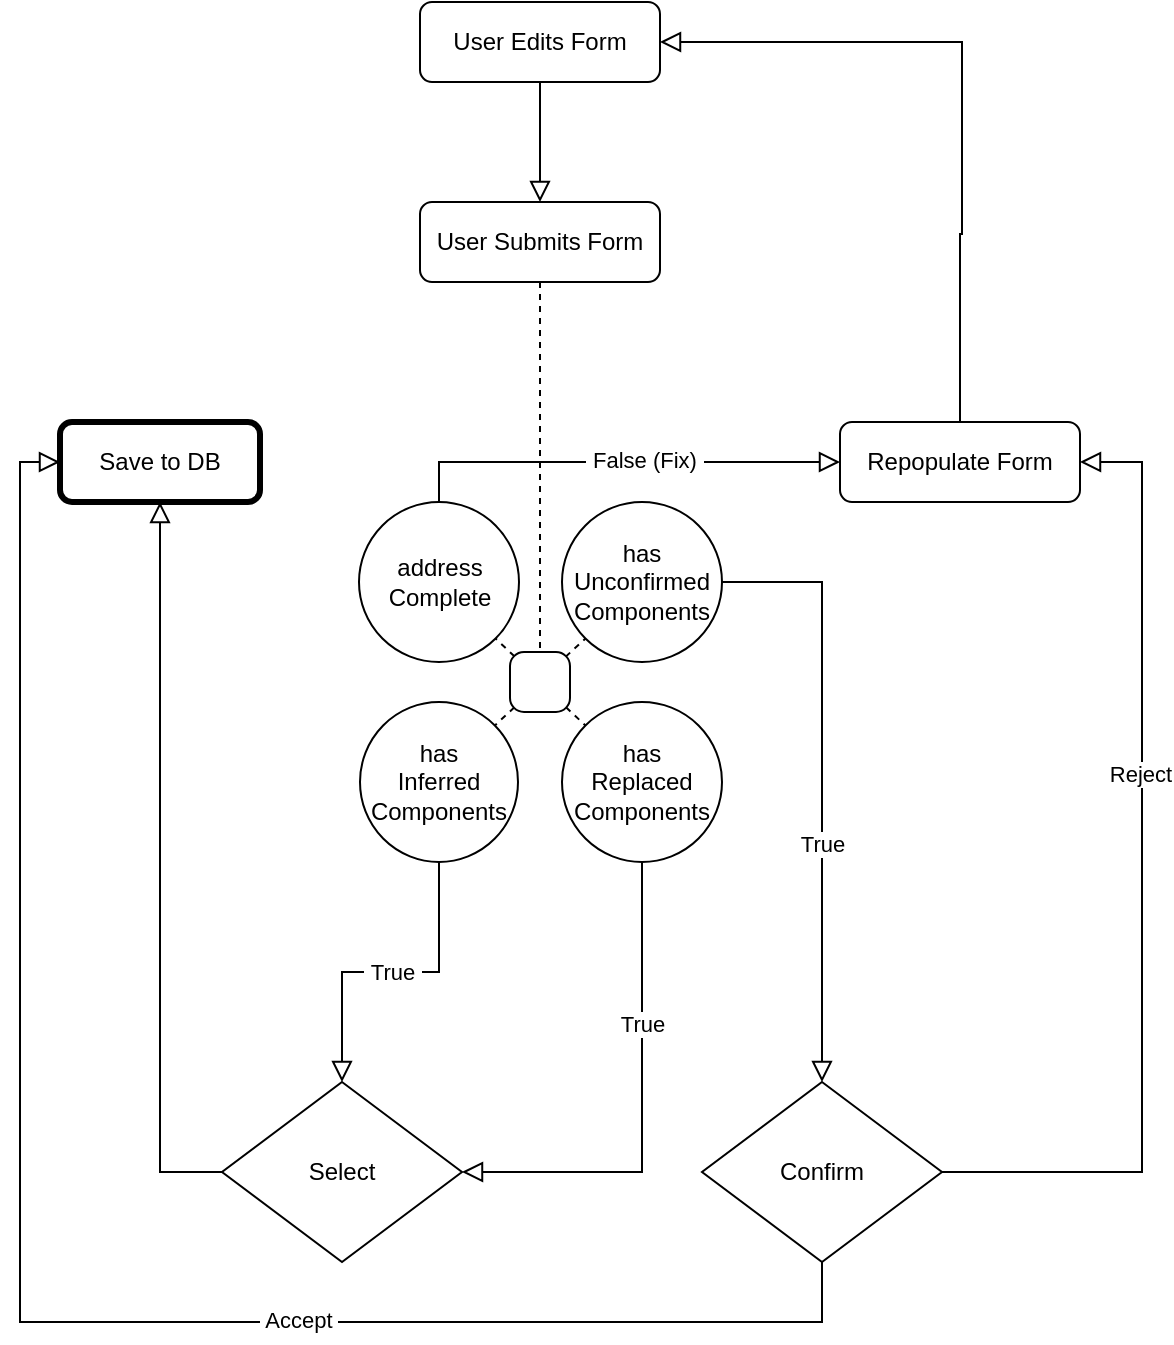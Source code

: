 <mxfile version="22.1.2" type="device">
  <diagram id="C5RBs43oDa-KdzZeNtuy" name="Page-1">
    <mxGraphModel dx="2049" dy="1344" grid="1" gridSize="10" guides="1" tooltips="1" connect="1" arrows="1" fold="1" page="1" pageScale="1" pageWidth="827" pageHeight="1169" math="0" shadow="0">
      <root>
        <mxCell id="WIyWlLk6GJQsqaUBKTNV-0" />
        <mxCell id="WIyWlLk6GJQsqaUBKTNV-1" parent="WIyWlLk6GJQsqaUBKTNV-0" />
        <mxCell id="WIyWlLk6GJQsqaUBKTNV-3" value="User Submits Form" style="rounded=1;whiteSpace=wrap;html=1;fontSize=12;glass=0;strokeWidth=1;shadow=0;" parent="WIyWlLk6GJQsqaUBKTNV-1" vertex="1">
          <mxGeometry x="339" y="340" width="120" height="40" as="geometry" />
        </mxCell>
        <mxCell id="hHaYn-KEmfF8ljnvEVHg-31" style="edgeStyle=orthogonalEdgeStyle;rounded=0;orthogonalLoop=1;jettySize=auto;html=1;entryX=0.5;entryY=0;entryDx=0;entryDy=0;endArrow=none;endFill=0;dashed=1;exitX=0.5;exitY=1;exitDx=0;exitDy=0;" edge="1" parent="WIyWlLk6GJQsqaUBKTNV-1" source="WIyWlLk6GJQsqaUBKTNV-3">
          <mxGeometry relative="1" as="geometry">
            <mxPoint x="399" y="510" as="sourcePoint" />
            <mxPoint x="399.0" y="570" as="targetPoint" />
          </mxGeometry>
        </mxCell>
        <mxCell id="0P2Mxf1xqYZdu2YYtCK7-11" style="edgeStyle=orthogonalEdgeStyle;shape=connector;rounded=0;orthogonalLoop=1;jettySize=auto;html=1;labelBackgroundColor=default;strokeColor=default;align=center;verticalAlign=middle;fontFamily=Helvetica;fontSize=11;fontColor=default;endArrow=block;endFill=0;endSize=8;entryX=1;entryY=0.5;entryDx=0;entryDy=0;" parent="WIyWlLk6GJQsqaUBKTNV-1" source="WIyWlLk6GJQsqaUBKTNV-7" target="0P2Mxf1xqYZdu2YYtCK7-9" edge="1">
          <mxGeometry relative="1" as="geometry">
            <mxPoint x="609" y="260" as="targetPoint" />
            <Array as="points">
              <mxPoint x="609" y="356" />
              <mxPoint x="610" y="356" />
              <mxPoint x="610" y="260" />
            </Array>
          </mxGeometry>
        </mxCell>
        <mxCell id="WIyWlLk6GJQsqaUBKTNV-7" value="Repopulate Form" style="rounded=1;whiteSpace=wrap;html=1;fontSize=12;glass=0;strokeWidth=1;shadow=0;" parent="WIyWlLk6GJQsqaUBKTNV-1" vertex="1">
          <mxGeometry x="549" y="450" width="120" height="40" as="geometry" />
        </mxCell>
        <mxCell id="0P2Mxf1xqYZdu2YYtCK7-0" value="Save to DB" style="rounded=1;whiteSpace=wrap;html=1;strokeWidth=3;" parent="WIyWlLk6GJQsqaUBKTNV-1" vertex="1">
          <mxGeometry x="159" y="450" width="100" height="40" as="geometry" />
        </mxCell>
        <mxCell id="0P2Mxf1xqYZdu2YYtCK7-10" style="edgeStyle=orthogonalEdgeStyle;rounded=0;orthogonalLoop=1;jettySize=auto;html=1;entryX=0.5;entryY=0;entryDx=0;entryDy=0;endArrow=block;endFill=0;endSize=8;" parent="WIyWlLk6GJQsqaUBKTNV-1" source="0P2Mxf1xqYZdu2YYtCK7-9" target="WIyWlLk6GJQsqaUBKTNV-3" edge="1">
          <mxGeometry relative="1" as="geometry" />
        </mxCell>
        <mxCell id="0P2Mxf1xqYZdu2YYtCK7-9" value="User Edits Form" style="rounded=1;whiteSpace=wrap;html=1;" parent="WIyWlLk6GJQsqaUBKTNV-1" vertex="1">
          <mxGeometry x="339" y="240" width="120" height="40" as="geometry" />
        </mxCell>
        <mxCell id="hHaYn-KEmfF8ljnvEVHg-42" style="edgeStyle=orthogonalEdgeStyle;rounded=0;orthogonalLoop=1;jettySize=auto;html=1;entryX=0.5;entryY=0;entryDx=0;entryDy=0;endArrow=block;endFill=0;endSize=8;" edge="1" parent="WIyWlLk6GJQsqaUBKTNV-1" source="hHaYn-KEmfF8ljnvEVHg-24" target="hHaYn-KEmfF8ljnvEVHg-41">
          <mxGeometry relative="1" as="geometry">
            <Array as="points">
              <mxPoint x="540" y="530" />
            </Array>
          </mxGeometry>
        </mxCell>
        <mxCell id="hHaYn-KEmfF8ljnvEVHg-53" value="True" style="edgeLabel;html=1;align=center;verticalAlign=middle;resizable=0;points=[];fontSize=11;fontFamily=Helvetica;fontColor=default;" vertex="1" connectable="0" parent="hHaYn-KEmfF8ljnvEVHg-42">
          <mxGeometry x="0.202" relative="1" as="geometry">
            <mxPoint as="offset" />
          </mxGeometry>
        </mxCell>
        <mxCell id="hHaYn-KEmfF8ljnvEVHg-24" value="&lt;div&gt;has&lt;/div&gt;&lt;div&gt;Unconfirmed&lt;/div&gt;&lt;div&gt;&lt;span style=&quot;background-color: initial;&quot;&gt;Components&lt;/span&gt;&lt;/div&gt;" style="ellipse;whiteSpace=wrap;html=1;" vertex="1" parent="WIyWlLk6GJQsqaUBKTNV-1">
          <mxGeometry x="410.0" y="490" width="80" height="80" as="geometry" />
        </mxCell>
        <mxCell id="hHaYn-KEmfF8ljnvEVHg-43" style="edgeStyle=orthogonalEdgeStyle;shape=connector;rounded=0;orthogonalLoop=1;jettySize=auto;html=1;entryX=0.5;entryY=0;entryDx=0;entryDy=0;labelBackgroundColor=default;strokeColor=default;align=center;verticalAlign=middle;fontFamily=Helvetica;fontSize=11;fontColor=default;endArrow=block;endFill=0;endSize=8;" edge="1" parent="WIyWlLk6GJQsqaUBKTNV-1" source="hHaYn-KEmfF8ljnvEVHg-27" target="hHaYn-KEmfF8ljnvEVHg-40">
          <mxGeometry relative="1" as="geometry" />
        </mxCell>
        <mxCell id="hHaYn-KEmfF8ljnvEVHg-51" value="&amp;nbsp;True&amp;nbsp;" style="edgeLabel;html=1;align=center;verticalAlign=middle;resizable=0;points=[];fontSize=11;fontFamily=Helvetica;fontColor=default;" vertex="1" connectable="0" parent="hHaYn-KEmfF8ljnvEVHg-43">
          <mxGeometry x="-0.002" relative="1" as="geometry">
            <mxPoint as="offset" />
          </mxGeometry>
        </mxCell>
        <mxCell id="hHaYn-KEmfF8ljnvEVHg-27" value="&lt;div&gt;has&lt;/div&gt;&lt;div&gt;Inferred&lt;/div&gt;&lt;div&gt;Components&lt;/div&gt;" style="ellipse;whiteSpace=wrap;html=1;" vertex="1" parent="WIyWlLk6GJQsqaUBKTNV-1">
          <mxGeometry x="309" y="590" width="79" height="80" as="geometry" />
        </mxCell>
        <mxCell id="hHaYn-KEmfF8ljnvEVHg-44" style="edgeStyle=orthogonalEdgeStyle;shape=connector;rounded=0;orthogonalLoop=1;jettySize=auto;html=1;entryX=1;entryY=0.5;entryDx=0;entryDy=0;labelBackgroundColor=default;strokeColor=default;align=center;verticalAlign=middle;fontFamily=Helvetica;fontSize=11;fontColor=default;endArrow=block;endFill=0;endSize=8;" edge="1" parent="WIyWlLk6GJQsqaUBKTNV-1" source="hHaYn-KEmfF8ljnvEVHg-28" target="hHaYn-KEmfF8ljnvEVHg-40">
          <mxGeometry relative="1" as="geometry">
            <Array as="points">
              <mxPoint x="450" y="825" />
            </Array>
          </mxGeometry>
        </mxCell>
        <mxCell id="hHaYn-KEmfF8ljnvEVHg-52" value="True" style="edgeLabel;html=1;align=center;verticalAlign=middle;resizable=0;points=[];fontSize=11;fontFamily=Helvetica;fontColor=default;" vertex="1" connectable="0" parent="hHaYn-KEmfF8ljnvEVHg-44">
          <mxGeometry x="-0.341" relative="1" as="geometry">
            <mxPoint as="offset" />
          </mxGeometry>
        </mxCell>
        <mxCell id="hHaYn-KEmfF8ljnvEVHg-28" value="&lt;div&gt;&lt;span style=&quot;background-color: initial;&quot;&gt;has&lt;/span&gt;&lt;br&gt;&lt;/div&gt;&lt;div&gt;&lt;div&gt;Replaced&lt;/div&gt;&lt;div&gt;&lt;span style=&quot;background-color: initial;&quot;&gt;Components&lt;/span&gt;&lt;/div&gt;&lt;/div&gt;" style="ellipse;whiteSpace=wrap;html=1;" vertex="1" parent="WIyWlLk6GJQsqaUBKTNV-1">
          <mxGeometry x="410.0" y="590" width="80" height="80" as="geometry" />
        </mxCell>
        <mxCell id="hHaYn-KEmfF8ljnvEVHg-38" style="edgeStyle=orthogonalEdgeStyle;rounded=0;orthogonalLoop=1;jettySize=auto;html=1;entryX=0;entryY=0.5;entryDx=0;entryDy=0;endArrow=block;endFill=0;endSize=8;" edge="1" parent="WIyWlLk6GJQsqaUBKTNV-1" source="hHaYn-KEmfF8ljnvEVHg-29" target="WIyWlLk6GJQsqaUBKTNV-7">
          <mxGeometry relative="1" as="geometry">
            <Array as="points">
              <mxPoint x="349" y="470" />
            </Array>
          </mxGeometry>
        </mxCell>
        <mxCell id="hHaYn-KEmfF8ljnvEVHg-39" value="&amp;nbsp;False (Fix)&amp;nbsp;" style="edgeLabel;html=1;align=center;verticalAlign=middle;resizable=0;points=[];" vertex="1" connectable="0" parent="hHaYn-KEmfF8ljnvEVHg-38">
          <mxGeometry x="-0.149" y="1" relative="1" as="geometry">
            <mxPoint x="28" as="offset" />
          </mxGeometry>
        </mxCell>
        <mxCell id="hHaYn-KEmfF8ljnvEVHg-29" value="address&lt;br&gt;Complete" style="ellipse;whiteSpace=wrap;html=1;" vertex="1" parent="WIyWlLk6GJQsqaUBKTNV-1">
          <mxGeometry x="308.5" y="490" width="80" height="80" as="geometry" />
        </mxCell>
        <mxCell id="hHaYn-KEmfF8ljnvEVHg-32" style="orthogonalLoop=1;jettySize=auto;html=1;exitX=0.073;exitY=0.072;exitDx=0;exitDy=0;entryX=1;entryY=1;entryDx=0;entryDy=0;rounded=0;endArrow=none;endFill=0;dashed=1;exitPerimeter=0;" edge="1" parent="WIyWlLk6GJQsqaUBKTNV-1" source="hHaYn-KEmfF8ljnvEVHg-50" target="hHaYn-KEmfF8ljnvEVHg-29">
          <mxGeometry relative="1" as="geometry">
            <mxPoint x="391.759" y="572.759" as="sourcePoint" />
          </mxGeometry>
        </mxCell>
        <mxCell id="hHaYn-KEmfF8ljnvEVHg-33" style="rounded=0;orthogonalLoop=1;jettySize=auto;html=1;exitX=0.928;exitY=0.078;exitDx=0;exitDy=0;entryX=0;entryY=1;entryDx=0;entryDy=0;endArrow=none;endFill=0;dashed=1;exitPerimeter=0;" edge="1" parent="WIyWlLk6GJQsqaUBKTNV-1" source="hHaYn-KEmfF8ljnvEVHg-50" target="hHaYn-KEmfF8ljnvEVHg-24">
          <mxGeometry relative="1" as="geometry">
            <mxPoint x="406.241" y="572.759" as="sourcePoint" />
          </mxGeometry>
        </mxCell>
        <mxCell id="hHaYn-KEmfF8ljnvEVHg-34" style="rounded=0;orthogonalLoop=1;jettySize=auto;html=1;exitX=0.073;exitY=0.922;exitDx=0;exitDy=0;entryX=1;entryY=0;entryDx=0;entryDy=0;endArrow=none;endFill=0;dashed=1;exitPerimeter=0;" edge="1" parent="WIyWlLk6GJQsqaUBKTNV-1" source="hHaYn-KEmfF8ljnvEVHg-50" target="hHaYn-KEmfF8ljnvEVHg-27">
          <mxGeometry relative="1" as="geometry">
            <mxPoint x="391.759" y="587.241" as="sourcePoint" />
          </mxGeometry>
        </mxCell>
        <mxCell id="hHaYn-KEmfF8ljnvEVHg-35" style="rounded=0;orthogonalLoop=1;jettySize=auto;html=1;exitX=0.934;exitY=0.922;exitDx=0;exitDy=0;entryX=0;entryY=0;entryDx=0;entryDy=0;endArrow=none;endFill=0;dashed=1;exitPerimeter=0;" edge="1" parent="WIyWlLk6GJQsqaUBKTNV-1" source="hHaYn-KEmfF8ljnvEVHg-50" target="hHaYn-KEmfF8ljnvEVHg-28">
          <mxGeometry relative="1" as="geometry">
            <mxPoint x="406.241" y="587.241" as="sourcePoint" />
          </mxGeometry>
        </mxCell>
        <mxCell id="hHaYn-KEmfF8ljnvEVHg-45" style="edgeStyle=orthogonalEdgeStyle;shape=connector;rounded=0;orthogonalLoop=1;jettySize=auto;html=1;entryX=0.5;entryY=1;entryDx=0;entryDy=0;labelBackgroundColor=default;strokeColor=default;align=center;verticalAlign=middle;fontFamily=Helvetica;fontSize=11;fontColor=default;endArrow=block;endFill=0;endSize=8;" edge="1" parent="WIyWlLk6GJQsqaUBKTNV-1" source="hHaYn-KEmfF8ljnvEVHg-40" target="0P2Mxf1xqYZdu2YYtCK7-0">
          <mxGeometry relative="1" as="geometry">
            <Array as="points">
              <mxPoint x="209" y="825" />
            </Array>
          </mxGeometry>
        </mxCell>
        <mxCell id="hHaYn-KEmfF8ljnvEVHg-40" value="Select" style="rhombus;whiteSpace=wrap;html=1;" vertex="1" parent="WIyWlLk6GJQsqaUBKTNV-1">
          <mxGeometry x="240" y="780" width="120" height="90" as="geometry" />
        </mxCell>
        <mxCell id="hHaYn-KEmfF8ljnvEVHg-48" style="edgeStyle=orthogonalEdgeStyle;shape=connector;rounded=0;orthogonalLoop=1;jettySize=auto;html=1;entryX=0;entryY=0.5;entryDx=0;entryDy=0;labelBackgroundColor=default;strokeColor=default;align=center;verticalAlign=middle;fontFamily=Helvetica;fontSize=11;fontColor=default;endArrow=block;endFill=0;endSize=8;" edge="1" parent="WIyWlLk6GJQsqaUBKTNV-1" source="hHaYn-KEmfF8ljnvEVHg-41" target="0P2Mxf1xqYZdu2YYtCK7-0">
          <mxGeometry relative="1" as="geometry">
            <Array as="points">
              <mxPoint x="540" y="900" />
              <mxPoint x="139" y="900" />
              <mxPoint x="139" y="470" />
            </Array>
          </mxGeometry>
        </mxCell>
        <mxCell id="hHaYn-KEmfF8ljnvEVHg-49" value="&amp;nbsp;Accept&amp;nbsp;" style="edgeLabel;html=1;align=center;verticalAlign=middle;resizable=0;points=[];fontSize=11;fontFamily=Helvetica;fontColor=default;" vertex="1" connectable="0" parent="hHaYn-KEmfF8ljnvEVHg-48">
          <mxGeometry x="-0.337" y="-1" relative="1" as="geometry">
            <mxPoint as="offset" />
          </mxGeometry>
        </mxCell>
        <mxCell id="hHaYn-KEmfF8ljnvEVHg-54" style="edgeStyle=orthogonalEdgeStyle;shape=connector;rounded=0;orthogonalLoop=1;jettySize=auto;html=1;labelBackgroundColor=default;strokeColor=default;align=center;verticalAlign=middle;fontFamily=Helvetica;fontSize=11;fontColor=default;endArrow=block;endFill=0;endSize=8;entryX=1;entryY=0.5;entryDx=0;entryDy=0;" edge="1" parent="WIyWlLk6GJQsqaUBKTNV-1" source="hHaYn-KEmfF8ljnvEVHg-41" target="WIyWlLk6GJQsqaUBKTNV-7">
          <mxGeometry relative="1" as="geometry">
            <mxPoint x="720" y="470" as="targetPoint" />
            <Array as="points">
              <mxPoint x="700" y="825" />
              <mxPoint x="700" y="470" />
            </Array>
          </mxGeometry>
        </mxCell>
        <mxCell id="hHaYn-KEmfF8ljnvEVHg-55" value="Reject" style="edgeLabel;html=1;align=center;verticalAlign=middle;resizable=0;points=[];fontSize=11;fontFamily=Helvetica;fontColor=default;" vertex="1" connectable="0" parent="hHaYn-KEmfF8ljnvEVHg-54">
          <mxGeometry x="0.231" y="1" relative="1" as="geometry">
            <mxPoint as="offset" />
          </mxGeometry>
        </mxCell>
        <mxCell id="hHaYn-KEmfF8ljnvEVHg-41" value="Confirm" style="rhombus;whiteSpace=wrap;html=1;" vertex="1" parent="WIyWlLk6GJQsqaUBKTNV-1">
          <mxGeometry x="480" y="780" width="120" height="90" as="geometry" />
        </mxCell>
        <mxCell id="hHaYn-KEmfF8ljnvEVHg-50" value="" style="rounded=1;whiteSpace=wrap;html=1;absoluteArcSize=1;arcSize=14;strokeWidth=1;fontFamily=Helvetica;fontSize=11;fontColor=default;" vertex="1" parent="WIyWlLk6GJQsqaUBKTNV-1">
          <mxGeometry x="384" y="565" width="30" height="30" as="geometry" />
        </mxCell>
      </root>
    </mxGraphModel>
  </diagram>
</mxfile>
